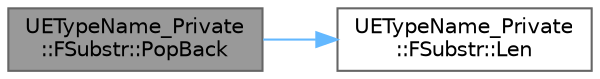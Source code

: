 digraph "UETypeName_Private::FSubstr::PopBack"
{
 // INTERACTIVE_SVG=YES
 // LATEX_PDF_SIZE
  bgcolor="transparent";
  edge [fontname=Helvetica,fontsize=10,labelfontname=Helvetica,labelfontsize=10];
  node [fontname=Helvetica,fontsize=10,shape=box,height=0.2,width=0.4];
  rankdir="LR";
  Node1 [id="Node000001",label="UETypeName_Private\l::FSubstr::PopBack",height=0.2,width=0.4,color="gray40", fillcolor="grey60", style="filled", fontcolor="black",tooltip=" "];
  Node1 -> Node2 [id="edge1_Node000001_Node000002",color="steelblue1",style="solid",tooltip=" "];
  Node2 [id="Node000002",label="UETypeName_Private\l::FSubstr::Len",height=0.2,width=0.4,color="grey40", fillcolor="white", style="filled",URL="$d7/d37/structUETypeName__Private_1_1FSubstr.html#a83d7ea8b3b906e78a39206c6166de54b",tooltip=" "];
}
